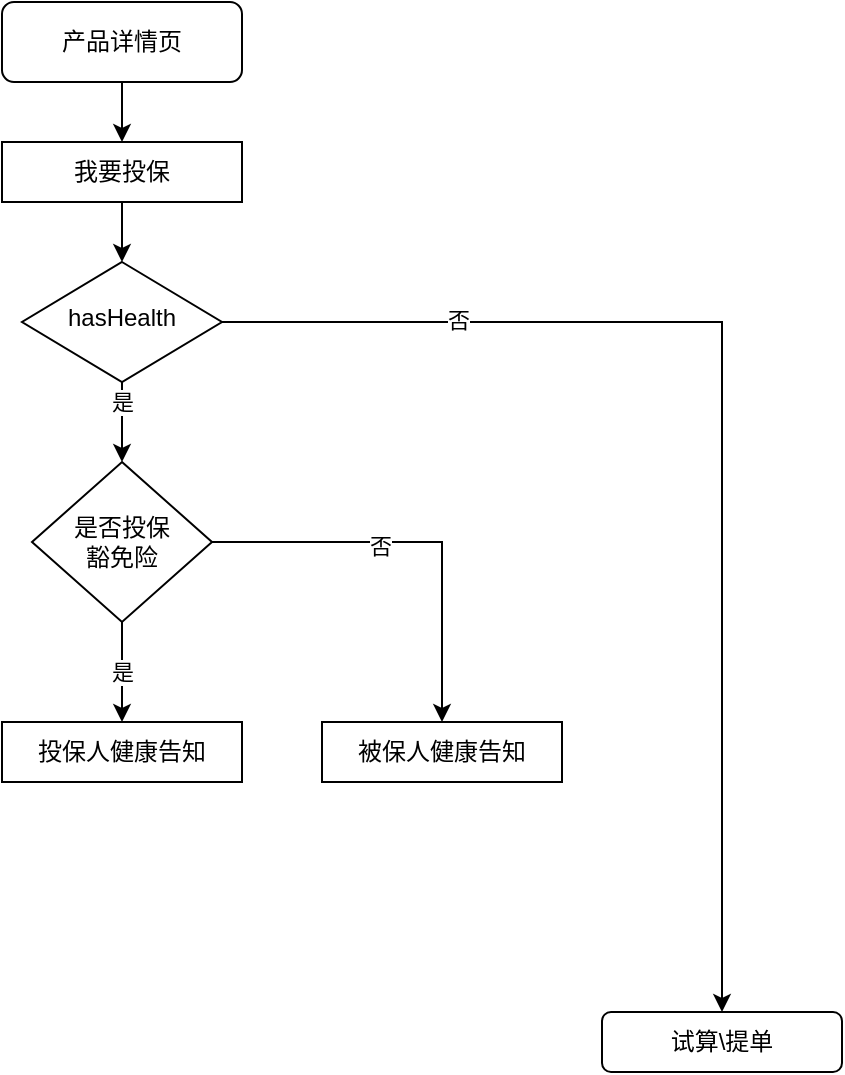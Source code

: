 <mxfile version="14.6.1" type="github">
  <diagram id="C5RBs43oDa-KdzZeNtuy" name="Page-1">
    <mxGraphModel dx="946" dy="614" grid="1" gridSize="10" guides="1" tooltips="1" connect="1" arrows="1" fold="1" page="1" pageScale="1" pageWidth="827" pageHeight="1169" math="0" shadow="0">
      <root>
        <mxCell id="WIyWlLk6GJQsqaUBKTNV-0" />
        <mxCell id="WIyWlLk6GJQsqaUBKTNV-1" parent="WIyWlLk6GJQsqaUBKTNV-0" />
        <mxCell id="R9AIkxYZ3jkkZ0jlwi2q-1" style="edgeStyle=none;rounded=0;orthogonalLoop=1;jettySize=auto;html=1;exitX=0.5;exitY=1;exitDx=0;exitDy=0;" edge="1" parent="WIyWlLk6GJQsqaUBKTNV-1" source="WIyWlLk6GJQsqaUBKTNV-3" target="R9AIkxYZ3jkkZ0jlwi2q-0">
          <mxGeometry relative="1" as="geometry" />
        </mxCell>
        <mxCell id="WIyWlLk6GJQsqaUBKTNV-3" value="产品详情页" style="rounded=1;whiteSpace=wrap;html=1;fontSize=12;glass=0;strokeWidth=1;shadow=0;" parent="WIyWlLk6GJQsqaUBKTNV-1" vertex="1">
          <mxGeometry x="250" y="30" width="120" height="40" as="geometry" />
        </mxCell>
        <mxCell id="R9AIkxYZ3jkkZ0jlwi2q-5" style="edgeStyle=orthogonalEdgeStyle;rounded=0;orthogonalLoop=1;jettySize=auto;html=1;exitX=1;exitY=0.5;exitDx=0;exitDy=0;" edge="1" parent="WIyWlLk6GJQsqaUBKTNV-1" source="WIyWlLk6GJQsqaUBKTNV-6" target="R9AIkxYZ3jkkZ0jlwi2q-3">
          <mxGeometry relative="1" as="geometry" />
        </mxCell>
        <mxCell id="R9AIkxYZ3jkkZ0jlwi2q-6" value="否" style="edgeLabel;html=1;align=center;verticalAlign=middle;resizable=0;points=[];" vertex="1" connectable="0" parent="R9AIkxYZ3jkkZ0jlwi2q-5">
          <mxGeometry x="-0.605" y="1" relative="1" as="geometry">
            <mxPoint as="offset" />
          </mxGeometry>
        </mxCell>
        <mxCell id="R9AIkxYZ3jkkZ0jlwi2q-8" style="edgeStyle=none;rounded=0;orthogonalLoop=1;jettySize=auto;html=1;exitX=0.5;exitY=1;exitDx=0;exitDy=0;entryX=0.5;entryY=0;entryDx=0;entryDy=0;" edge="1" parent="WIyWlLk6GJQsqaUBKTNV-1" source="WIyWlLk6GJQsqaUBKTNV-6" target="R9AIkxYZ3jkkZ0jlwi2q-7">
          <mxGeometry relative="1" as="geometry" />
        </mxCell>
        <mxCell id="R9AIkxYZ3jkkZ0jlwi2q-9" value="是" style="edgeLabel;html=1;align=center;verticalAlign=middle;resizable=0;points=[];" vertex="1" connectable="0" parent="R9AIkxYZ3jkkZ0jlwi2q-8">
          <mxGeometry x="-0.5" relative="1" as="geometry">
            <mxPoint as="offset" />
          </mxGeometry>
        </mxCell>
        <mxCell id="WIyWlLk6GJQsqaUBKTNV-6" value="hasHealth" style="rhombus;whiteSpace=wrap;html=1;shadow=0;fontFamily=Helvetica;fontSize=12;align=center;strokeWidth=1;spacing=6;spacingTop=-4;" parent="WIyWlLk6GJQsqaUBKTNV-1" vertex="1">
          <mxGeometry x="260" y="160" width="100" height="60" as="geometry" />
        </mxCell>
        <mxCell id="R9AIkxYZ3jkkZ0jlwi2q-2" style="edgeStyle=none;rounded=0;orthogonalLoop=1;jettySize=auto;html=1;exitX=0.5;exitY=1;exitDx=0;exitDy=0;" edge="1" parent="WIyWlLk6GJQsqaUBKTNV-1" source="R9AIkxYZ3jkkZ0jlwi2q-0" target="WIyWlLk6GJQsqaUBKTNV-6">
          <mxGeometry relative="1" as="geometry" />
        </mxCell>
        <mxCell id="R9AIkxYZ3jkkZ0jlwi2q-0" value="我要投保" style="rounded=0;whiteSpace=wrap;html=1;" vertex="1" parent="WIyWlLk6GJQsqaUBKTNV-1">
          <mxGeometry x="250" y="100" width="120" height="30" as="geometry" />
        </mxCell>
        <mxCell id="R9AIkxYZ3jkkZ0jlwi2q-3" value="试算\提单" style="rounded=1;whiteSpace=wrap;html=1;" vertex="1" parent="WIyWlLk6GJQsqaUBKTNV-1">
          <mxGeometry x="550" y="535" width="120" height="30" as="geometry" />
        </mxCell>
        <mxCell id="R9AIkxYZ3jkkZ0jlwi2q-12" value="是" style="edgeStyle=none;rounded=0;orthogonalLoop=1;jettySize=auto;html=1;exitX=0.5;exitY=1;exitDx=0;exitDy=0;" edge="1" parent="WIyWlLk6GJQsqaUBKTNV-1" source="R9AIkxYZ3jkkZ0jlwi2q-7" target="R9AIkxYZ3jkkZ0jlwi2q-10">
          <mxGeometry relative="1" as="geometry">
            <Array as="points" />
          </mxGeometry>
        </mxCell>
        <mxCell id="R9AIkxYZ3jkkZ0jlwi2q-13" style="edgeStyle=orthogonalEdgeStyle;rounded=0;orthogonalLoop=1;jettySize=auto;html=1;exitX=1;exitY=0.5;exitDx=0;exitDy=0;entryX=0.5;entryY=0;entryDx=0;entryDy=0;" edge="1" parent="WIyWlLk6GJQsqaUBKTNV-1" source="R9AIkxYZ3jkkZ0jlwi2q-7" target="R9AIkxYZ3jkkZ0jlwi2q-11">
          <mxGeometry relative="1" as="geometry" />
        </mxCell>
        <mxCell id="R9AIkxYZ3jkkZ0jlwi2q-14" value="否" style="edgeLabel;html=1;align=center;verticalAlign=middle;resizable=0;points=[];" vertex="1" connectable="0" parent="R9AIkxYZ3jkkZ0jlwi2q-13">
          <mxGeometry x="-0.18" y="-2" relative="1" as="geometry">
            <mxPoint as="offset" />
          </mxGeometry>
        </mxCell>
        <mxCell id="R9AIkxYZ3jkkZ0jlwi2q-7" value="是否投保&lt;br&gt;豁免险" style="rhombus;whiteSpace=wrap;html=1;" vertex="1" parent="WIyWlLk6GJQsqaUBKTNV-1">
          <mxGeometry x="265" y="260" width="90" height="80" as="geometry" />
        </mxCell>
        <mxCell id="R9AIkxYZ3jkkZ0jlwi2q-10" value="投保人健康告知" style="rounded=0;whiteSpace=wrap;html=1;" vertex="1" parent="WIyWlLk6GJQsqaUBKTNV-1">
          <mxGeometry x="250" y="390" width="120" height="30" as="geometry" />
        </mxCell>
        <mxCell id="R9AIkxYZ3jkkZ0jlwi2q-11" value="被保人健康告知" style="rounded=0;whiteSpace=wrap;html=1;" vertex="1" parent="WIyWlLk6GJQsqaUBKTNV-1">
          <mxGeometry x="410" y="390" width="120" height="30" as="geometry" />
        </mxCell>
      </root>
    </mxGraphModel>
  </diagram>
</mxfile>
